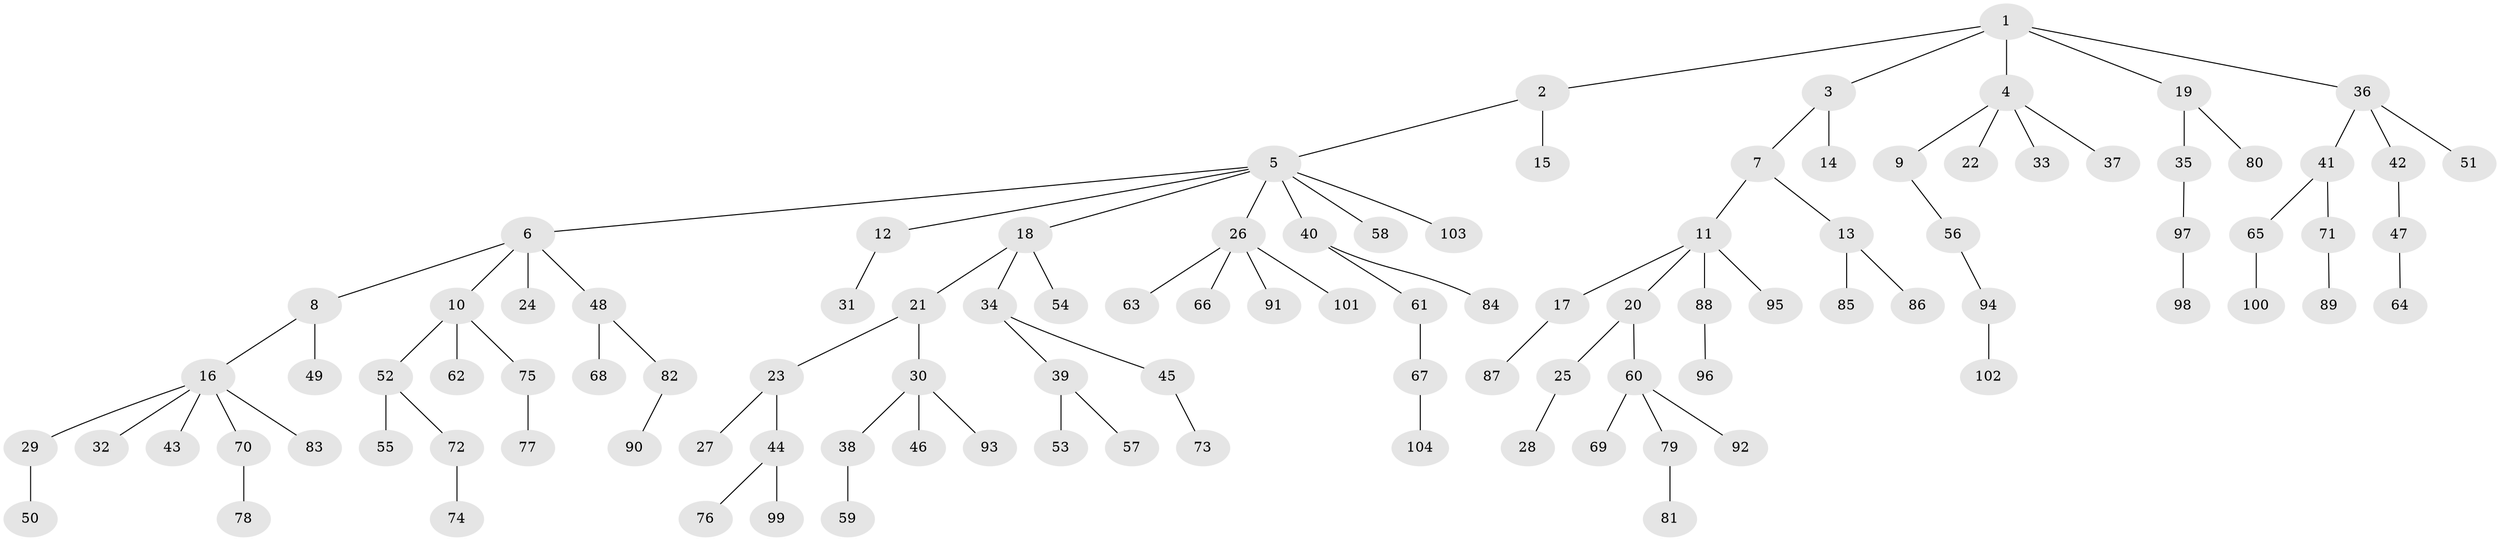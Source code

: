 // Generated by graph-tools (version 1.1) at 2025/50/03/09/25 03:50:19]
// undirected, 104 vertices, 103 edges
graph export_dot {
graph [start="1"]
  node [color=gray90,style=filled];
  1;
  2;
  3;
  4;
  5;
  6;
  7;
  8;
  9;
  10;
  11;
  12;
  13;
  14;
  15;
  16;
  17;
  18;
  19;
  20;
  21;
  22;
  23;
  24;
  25;
  26;
  27;
  28;
  29;
  30;
  31;
  32;
  33;
  34;
  35;
  36;
  37;
  38;
  39;
  40;
  41;
  42;
  43;
  44;
  45;
  46;
  47;
  48;
  49;
  50;
  51;
  52;
  53;
  54;
  55;
  56;
  57;
  58;
  59;
  60;
  61;
  62;
  63;
  64;
  65;
  66;
  67;
  68;
  69;
  70;
  71;
  72;
  73;
  74;
  75;
  76;
  77;
  78;
  79;
  80;
  81;
  82;
  83;
  84;
  85;
  86;
  87;
  88;
  89;
  90;
  91;
  92;
  93;
  94;
  95;
  96;
  97;
  98;
  99;
  100;
  101;
  102;
  103;
  104;
  1 -- 2;
  1 -- 3;
  1 -- 4;
  1 -- 19;
  1 -- 36;
  2 -- 5;
  2 -- 15;
  3 -- 7;
  3 -- 14;
  4 -- 9;
  4 -- 22;
  4 -- 33;
  4 -- 37;
  5 -- 6;
  5 -- 12;
  5 -- 18;
  5 -- 26;
  5 -- 40;
  5 -- 58;
  5 -- 103;
  6 -- 8;
  6 -- 10;
  6 -- 24;
  6 -- 48;
  7 -- 11;
  7 -- 13;
  8 -- 16;
  8 -- 49;
  9 -- 56;
  10 -- 52;
  10 -- 62;
  10 -- 75;
  11 -- 17;
  11 -- 20;
  11 -- 88;
  11 -- 95;
  12 -- 31;
  13 -- 85;
  13 -- 86;
  16 -- 29;
  16 -- 32;
  16 -- 43;
  16 -- 70;
  16 -- 83;
  17 -- 87;
  18 -- 21;
  18 -- 34;
  18 -- 54;
  19 -- 35;
  19 -- 80;
  20 -- 25;
  20 -- 60;
  21 -- 23;
  21 -- 30;
  23 -- 27;
  23 -- 44;
  25 -- 28;
  26 -- 63;
  26 -- 66;
  26 -- 91;
  26 -- 101;
  29 -- 50;
  30 -- 38;
  30 -- 46;
  30 -- 93;
  34 -- 39;
  34 -- 45;
  35 -- 97;
  36 -- 41;
  36 -- 42;
  36 -- 51;
  38 -- 59;
  39 -- 53;
  39 -- 57;
  40 -- 61;
  40 -- 84;
  41 -- 65;
  41 -- 71;
  42 -- 47;
  44 -- 76;
  44 -- 99;
  45 -- 73;
  47 -- 64;
  48 -- 68;
  48 -- 82;
  52 -- 55;
  52 -- 72;
  56 -- 94;
  60 -- 69;
  60 -- 79;
  60 -- 92;
  61 -- 67;
  65 -- 100;
  67 -- 104;
  70 -- 78;
  71 -- 89;
  72 -- 74;
  75 -- 77;
  79 -- 81;
  82 -- 90;
  88 -- 96;
  94 -- 102;
  97 -- 98;
}
